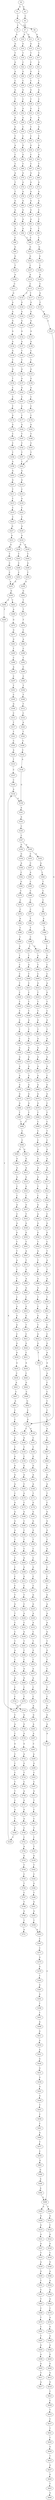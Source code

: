 strict digraph  {
	S0 -> S1 [ label = G ];
	S0 -> S2 [ label = A ];
	S1 -> S3 [ label = C ];
	S2 -> S4 [ label = C ];
	S3 -> S5 [ label = C ];
	S3 -> S6 [ label = G ];
	S4 -> S7 [ label = C ];
	S5 -> S8 [ label = G ];
	S6 -> S9 [ label = G ];
	S7 -> S10 [ label = A ];
	S7 -> S11 [ label = G ];
	S8 -> S12 [ label = G ];
	S9 -> S13 [ label = G ];
	S10 -> S14 [ label = G ];
	S11 -> S15 [ label = G ];
	S12 -> S16 [ label = T ];
	S13 -> S17 [ label = T ];
	S14 -> S18 [ label = T ];
	S15 -> S19 [ label = T ];
	S16 -> S20 [ label = G ];
	S17 -> S21 [ label = G ];
	S18 -> S22 [ label = C ];
	S19 -> S23 [ label = C ];
	S20 -> S24 [ label = A ];
	S21 -> S25 [ label = C ];
	S22 -> S26 [ label = G ];
	S23 -> S27 [ label = G ];
	S24 -> S28 [ label = C ];
	S25 -> S29 [ label = C ];
	S26 -> S30 [ label = C ];
	S27 -> S31 [ label = C ];
	S28 -> S32 [ label = G ];
	S29 -> S33 [ label = G ];
	S30 -> S34 [ label = G ];
	S31 -> S35 [ label = G ];
	S32 -> S36 [ label = T ];
	S33 -> S37 [ label = C ];
	S34 -> S38 [ label = C ];
	S35 -> S39 [ label = T ];
	S36 -> S40 [ label = G ];
	S37 -> S41 [ label = C ];
	S38 -> S42 [ label = A ];
	S39 -> S43 [ label = A ];
	S40 -> S44 [ label = G ];
	S41 -> S45 [ label = G ];
	S42 -> S46 [ label = G ];
	S43 -> S47 [ label = G ];
	S44 -> S48 [ label = G ];
	S45 -> S49 [ label = G ];
	S46 -> S50 [ label = C ];
	S47 -> S51 [ label = C ];
	S48 -> S52 [ label = T ];
	S49 -> S53 [ label = T ];
	S50 -> S54 [ label = C ];
	S51 -> S55 [ label = C ];
	S52 -> S56 [ label = A ];
	S53 -> S57 [ label = G ];
	S54 -> S58 [ label = G ];
	S55 -> S59 [ label = G ];
	S56 -> S60 [ label = C ];
	S57 -> S61 [ label = G ];
	S58 -> S62 [ label = G ];
	S59 -> S63 [ label = C ];
	S60 -> S64 [ label = T ];
	S61 -> S65 [ label = T ];
	S62 -> S66 [ label = T ];
	S63 -> S67 [ label = T ];
	S64 -> S68 [ label = A ];
	S65 -> S69 [ label = G ];
	S66 -> S70 [ label = G ];
	S67 -> S71 [ label = G ];
	S68 -> S72 [ label = T ];
	S69 -> S73 [ label = G ];
	S70 -> S74 [ label = G ];
	S71 -> S75 [ label = G ];
	S72 -> S76 [ label = T ];
	S73 -> S77 [ label = A ];
	S74 -> S78 [ label = A ];
	S75 -> S79 [ label = A ];
	S76 -> S80 [ label = G ];
	S77 -> S81 [ label = A ];
	S78 -> S82 [ label = A ];
	S79 -> S83 [ label = A ];
	S80 -> S84 [ label = G ];
	S81 -> S85 [ label = C ];
	S82 -> S86 [ label = G ];
	S83 -> S87 [ label = G ];
	S84 -> S88 [ label = A ];
	S85 -> S89 [ label = C ];
	S86 -> S90 [ label = A ];
	S87 -> S91 [ label = A ];
	S88 -> S92 [ label = A ];
	S89 -> S93 [ label = T ];
	S90 -> S94 [ label = A ];
	S91 -> S95 [ label = A ];
	S92 -> S96 [ label = C ];
	S93 -> S97 [ label = C ];
	S94 -> S98 [ label = C ];
	S95 -> S98 [ label = C ];
	S96 -> S99 [ label = G ];
	S97 -> S100 [ label = G ];
	S98 -> S101 [ label = G ];
	S99 -> S102 [ label = G ];
	S100 -> S103 [ label = G ];
	S101 -> S104 [ label = G ];
	S102 -> S105 [ label = T ];
	S103 -> S106 [ label = C ];
	S104 -> S107 [ label = C ];
	S105 -> S108 [ label = A ];
	S106 -> S109 [ label = A ];
	S107 -> S110 [ label = A ];
	S108 -> S111 [ label = C ];
	S109 -> S112 [ label = C ];
	S110 -> S113 [ label = C ];
	S111 -> S114 [ label = G ];
	S112 -> S115 [ label = G ];
	S113 -> S116 [ label = C ];
	S113 -> S117 [ label = T ];
	S114 -> S118 [ label = A ];
	S115 -> S119 [ label = C ];
	S116 -> S120 [ label = G ];
	S117 -> S121 [ label = G ];
	S118 -> S122 [ label = A ];
	S119 -> S123 [ label = G ];
	S120 -> S124 [ label = G ];
	S121 -> S125 [ label = G ];
	S122 -> S126 [ label = G ];
	S123 -> S127 [ label = C ];
	S124 -> S128 [ label = G ];
	S125 -> S129 [ label = G ];
	S126 -> S130 [ label = A ];
	S127 -> S131 [ label = G ];
	S128 -> S132 [ label = A ];
	S129 -> S133 [ label = A ];
	S130 -> S134 [ label = A ];
	S131 -> S135 [ label = C ];
	S131 -> S136 [ label = G ];
	S132 -> S137 [ label = A ];
	S133 -> S138 [ label = A ];
	S134 -> S139 [ label = G ];
	S135 -> S140 [ label = G ];
	S136 -> S141 [ label = C ];
	S137 -> S142 [ label = T ];
	S138 -> S143 [ label = C ];
	S139 -> S144 [ label = T ];
	S140 -> S145 [ label = T ];
	S141 -> S146 [ label = T ];
	S142 -> S147 [ label = T ];
	S143 -> S148 [ label = T ];
	S144 -> S149 [ label = G ];
	S145 -> S150 [ label = C ];
	S146 -> S151 [ label = G ];
	S147 -> S152 [ label = G ];
	S148 -> S153 [ label = G ];
	S149 -> S154 [ label = T ];
	S150 -> S155 [ label = G ];
	S151 -> S156 [ label = G ];
	S152 -> S157 [ label = A ];
	S153 -> S158 [ label = G ];
	S154 -> S159 [ label = C ];
	S155 -> S160 [ label = A ];
	S156 -> S161 [ label = A ];
	S157 -> S162 [ label = A ];
	S158 -> S163 [ label = A ];
	S159 -> S164 [ label = C ];
	S160 -> S165 [ label = C ];
	S161 -> S166 [ label = A ];
	S162 -> S167 [ label = C ];
	S163 -> S168 [ label = C ];
	S164 -> S169 [ label = T ];
	S165 -> S170 [ label = G ];
	S166 -> S171 [ label = T ];
	S167 -> S172 [ label = C ];
	S168 -> S173 [ label = C ];
	S169 -> S174 [ label = G ];
	S170 -> S175 [ label = C ];
	S171 -> S176 [ label = G ];
	S172 -> S177 [ label = C ];
	S173 -> S178 [ label = C ];
	S174 -> S179 [ label = G ];
	S175 -> S180 [ label = G ];
	S176 -> S181 [ label = G ];
	S177 -> S182 [ label = G ];
	S178 -> S183 [ label = G ];
	S179 -> S184 [ label = C ];
	S180 -> S185 [ label = C ];
	S181 -> S186 [ label = G ];
	S182 -> S187 [ label = T ];
	S183 -> S188 [ label = T ];
	S184 -> S189 [ label = C ];
	S185 -> S190 [ label = C ];
	S186 -> S191 [ label = G ];
	S187 -> S192 [ label = C ];
	S188 -> S193 [ label = C ];
	S189 -> S194 [ label = T ];
	S190 -> S195 [ label = T ];
	S191 -> S196 [ label = T ];
	S192 -> S197 [ label = T ];
	S193 -> S198 [ label = T ];
	S194 -> S199 [ label = G ];
	S195 -> S200 [ label = C ];
	S196 -> S201 [ label = C ];
	S197 -> S202 [ label = C ];
	S198 -> S202 [ label = C ];
	S199 -> S203 [ label = G ];
	S200 -> S204 [ label = G ];
	S201 -> S205 [ label = C ];
	S202 -> S206 [ label = G ];
	S203 -> S207 [ label = G ];
	S204 -> S208 [ label = G ];
	S205 -> S209 [ label = G ];
	S206 -> S210 [ label = G ];
	S207 -> S211 [ label = T ];
	S208 -> S212 [ label = G ];
	S209 -> S213 [ label = C ];
	S210 -> S214 [ label = C ];
	S211 -> S215 [ label = C ];
	S212 -> S216 [ label = C ];
	S213 -> S217 [ label = C ];
	S214 -> S218 [ label = A ];
	S215 -> S219 [ label = C ];
	S216 -> S220 [ label = T ];
	S217 -> S221 [ label = G ];
	S218 -> S222 [ label = C ];
	S219 -> S223 [ label = C ];
	S220 -> S224 [ label = C ];
	S221 -> S225 [ label = G ];
	S222 -> S226 [ label = C ];
	S223 -> S227 [ label = G ];
	S224 -> S228 [ label = A ];
	S225 -> S229 [ label = A ];
	S226 -> S230 [ label = G ];
	S227 -> S231 [ label = A ];
	S228 -> S232 [ label = C ];
	S229 -> S233 [ label = A ];
	S230 -> S234 [ label = A ];
	S231 -> S235 [ label = G ];
	S232 -> S236 [ label = G ];
	S233 -> S237 [ label = C ];
	S234 -> S238 [ label = G ];
	S234 -> S239 [ label = A ];
	S235 -> S240 [ label = T ];
	S236 -> S241 [ label = T ];
	S237 -> S242 [ label = T ];
	S238 -> S243 [ label = T ];
	S239 -> S244 [ label = T ];
	S240 -> S245 [ label = C ];
	S241 -> S246 [ label = C ];
	S242 -> S247 [ label = G ];
	S243 -> S248 [ label = C ];
	S244 -> S249 [ label = G ];
	S245 -> S250 [ label = C ];
	S246 -> S251 [ label = C ];
	S247 -> S252 [ label = C ];
	S248 -> S253 [ label = C ];
	S249 -> S254 [ label = T ];
	S250 -> S255 [ label = A ];
	S251 -> S256 [ label = A ];
	S252 -> S257 [ label = A ];
	S253 -> S255 [ label = A ];
	S254 -> S258 [ label = A ];
	S255 -> S259 [ label = G ];
	S256 -> S260 [ label = G ];
	S257 -> S261 [ label = A ];
	S258 -> S262 [ label = G ];
	S259 -> S263 [ label = T ];
	S259 -> S264 [ label = C ];
	S260 -> S265 [ label = C ];
	S261 -> S266 [ label = C ];
	S262 -> S267 [ label = T ];
	S263 -> S268 [ label = A ];
	S264 -> S269 [ label = T ];
	S265 -> S270 [ label = T ];
	S266 -> S271 [ label = C ];
	S267 -> S272 [ label = T ];
	S268 -> S273 [ label = G ];
	S269 -> S274 [ label = T ];
	S270 -> S274 [ label = T ];
	S271 -> S275 [ label = A ];
	S272 -> S276 [ label = T ];
	S273 -> S277 [ label = G ];
	S274 -> S278 [ label = C ];
	S275 -> S279 [ label = G ];
	S276 -> S280 [ label = C ];
	S277 -> S281 [ label = G ];
	S278 -> S282 [ label = A ];
	S279 -> S283 [ label = A ];
	S280 -> S284 [ label = A ];
	S281 -> S285 [ label = T ];
	S282 -> S286 [ label = C ];
	S283 -> S287 [ label = A ];
	S284 -> S288 [ label = C ];
	S285 -> S289 [ label = C ];
	S286 -> S290 [ label = G ];
	S287 -> S291 [ label = C ];
	S288 -> S292 [ label = T ];
	S289 -> S293 [ label = A ];
	S290 -> S294 [ label = C ];
	S291 -> S295 [ label = A ];
	S292 -> S296 [ label = C ];
	S293 -> S297 [ label = C ];
	S294 -> S298 [ label = C ];
	S295 -> S299 [ label = G ];
	S296 -> S300 [ label = C ];
	S297 -> S301 [ label = T ];
	S298 -> S302 [ label = C ];
	S299 -> S303 [ label = C ];
	S300 -> S304 [ label = T ];
	S301 -> S305 [ label = C ];
	S302 -> S306 [ label = T ];
	S303 -> S307 [ label = C ];
	S304 -> S308 [ label = T ];
	S305 -> S309 [ label = G ];
	S306 -> S310 [ label = T ];
	S307 -> S311 [ label = G ];
	S308 -> S312 [ label = T ];
	S309 -> S313 [ label = C ];
	S310 -> S314 [ label = C ];
	S311 -> S315 [ label = T ];
	S312 -> S316 [ label = C ];
	S313 -> S317 [ label = T ];
	S314 -> S318 [ label = A ];
	S315 -> S319 [ label = C ];
	S316 -> S320 [ label = A ];
	S317 -> S321 [ label = T ];
	S318 -> S322 [ label = T ];
	S319 -> S323 [ label = C ];
	S320 -> S324 [ label = T ];
	S321 -> S325 [ label = C ];
	S322 -> S326 [ label = C ];
	S323 -> S327 [ label = T ];
	S324 -> S328 [ label = C ];
	S325 -> S329 [ label = A ];
	S326 -> S330 [ label = C ];
	S327 -> S331 [ label = C ];
	S328 -> S332 [ label = C ];
	S329 -> S333 [ label = T ];
	S330 -> S334 [ label = A ];
	S331 -> S335 [ label = T ];
	S332 -> S336 [ label = A ];
	S333 -> S337 [ label = C ];
	S334 -> S338 [ label = G ];
	S335 -> S339 [ label = G ];
	S336 -> S338 [ label = G ];
	S337 -> S340 [ label = C ];
	S338 -> S341 [ label = A ];
	S339 -> S342 [ label = T ];
	S340 -> S334 [ label = A ];
	S341 -> S343 [ label = A ];
	S342 -> S344 [ label = C ];
	S343 -> S345 [ label = C ];
	S344 -> S346 [ label = G ];
	S345 -> S347 [ label = C ];
	S346 -> S348 [ label = T ];
	S347 -> S349 [ label = A ];
	S347 -> S350 [ label = G ];
	S348 -> S351 [ label = G ];
	S349 -> S352 [ label = G ];
	S349 -> S353 [ label = C ];
	S350 -> S354 [ label = G ];
	S351 -> S355 [ label = G ];
	S352 -> S356 [ label = A ];
	S353 -> S357 [ label = C ];
	S354 -> S358 [ label = A ];
	S355 -> S359 [ label = T ];
	S356 -> S360 [ label = C ];
	S357 -> S361 [ label = A ];
	S358 -> S362 [ label = C ];
	S359 -> S363 [ label = A ];
	S360 -> S364 [ label = T ];
	S361 -> S365 [ label = C ];
	S362 -> S366 [ label = G ];
	S363 -> S367 [ label = C ];
	S364 -> S368 [ label = C ];
	S365 -> S369 [ label = C ];
	S366 -> S370 [ label = C ];
	S367 -> S371 [ label = C ];
	S368 -> S372 [ label = C ];
	S369 -> S373 [ label = C ];
	S370 -> S374 [ label = C ];
	S371 -> S375 [ label = G ];
	S372 -> S376 [ label = C ];
	S373 -> S377 [ label = C ];
	S374 -> S378 [ label = C ];
	S375 -> S379 [ label = G ];
	S376 -> S380 [ label = A ];
	S377 -> S381 [ label = T ];
	S378 -> S382 [ label = A ];
	S379 -> S383 [ label = T ];
	S380 -> S384 [ label = T ];
	S381 -> S385 [ label = T ];
	S382 -> S386 [ label = T ];
	S383 -> S387 [ label = G ];
	S384 -> S388 [ label = C ];
	S385 -> S389 [ label = C ];
	S386 -> S390 [ label = C ];
	S387 -> S391 [ label = G ];
	S388 -> S392 [ label = T ];
	S389 -> S393 [ label = C ];
	S389 -> S394 [ label = G ];
	S390 -> S395 [ label = G ];
	S391 -> S396 [ label = T ];
	S392 -> S397 [ label = G ];
	S393 -> S398 [ label = T ];
	S394 -> S399 [ label = A ];
	S395 -> S400 [ label = T ];
	S396 -> S401 [ label = T ];
	S397 -> S402 [ label = C ];
	S398 -> S403 [ label = G ];
	S399 -> S404 [ label = T ];
	S400 -> S405 [ label = C ];
	S401 -> S406 [ label = A ];
	S402 -> S407 [ label = C ];
	S403 -> S408 [ label = T ];
	S404 -> S409 [ label = C ];
	S405 -> S410 [ label = C ];
	S406 -> S411 [ label = G ];
	S407 -> S412 [ label = A ];
	S408 -> S413 [ label = C ];
	S409 -> S414 [ label = G ];
	S410 -> S415 [ label = T ];
	S411 -> S416 [ label = A ];
	S412 -> S417 [ label = G ];
	S413 -> S418 [ label = C ];
	S414 -> S419 [ label = T ];
	S415 -> S420 [ label = C ];
	S416 -> S421 [ label = A ];
	S417 -> S422 [ label = T ];
	S418 -> S423 [ label = T ];
	S419 -> S424 [ label = T ];
	S420 -> S425 [ label = T ];
	S421 -> S426 [ label = G ];
	S422 -> S427 [ label = C ];
	S423 -> S428 [ label = T ];
	S424 -> S429 [ label = T ];
	S425 -> S430 [ label = T ];
	S426 -> S431 [ label = G ];
	S427 -> S432 [ label = G ];
	S428 -> S433 [ label = G ];
	S429 -> S434 [ label = G ];
	S430 -> S435 [ label = C ];
	S431 -> S436 [ label = G ];
	S432 -> S437 [ label = T ];
	S433 -> S438 [ label = T ];
	S434 -> S439 [ label = T ];
	S435 -> S440 [ label = T ];
	S436 -> S441 [ label = G ];
	S437 -> S442 [ label = A ];
	S438 -> S443 [ label = A ];
	S439 -> S444 [ label = A ];
	S440 -> S445 [ label = C ];
	S441 -> S446 [ label = G ];
	S442 -> S447 [ label = A ];
	S443 -> S448 [ label = G ];
	S444 -> S449 [ label = G ];
	S445 -> S450 [ label = G ];
	S446 -> S451 [ label = T ];
	S447 -> S452 [ label = G ];
	S448 -> S453 [ label = G ];
	S449 -> S454 [ label = G ];
	S450 -> S455 [ label = G ];
	S451 -> S456 [ label = C ];
	S452 -> S457 [ label = A ];
	S453 -> S458 [ label = A ];
	S454 -> S459 [ label = A ];
	S455 -> S460 [ label = A ];
	S456 -> S461 [ label = C ];
	S457 -> S462 [ label = C ];
	S458 -> S463 [ label = G ];
	S459 -> S464 [ label = A ];
	S460 -> S465 [ label = G ];
	S461 -> S466 [ label = G ];
	S462 -> S467 [ label = G ];
	S463 -> S468 [ label = A ];
	S464 -> S469 [ label = A ];
	S465 -> S470 [ label = A ];
	S466 -> S471 [ label = T ];
	S467 -> S472 [ label = G ];
	S468 -> S473 [ label = G ];
	S469 -> S474 [ label = G ];
	S470 -> S475 [ label = G ];
	S471 -> S476 [ label = C ];
	S472 -> S477 [ label = C ];
	S473 -> S478 [ label = G ];
	S474 -> S479 [ label = G ];
	S475 -> S480 [ label = G ];
	S476 -> S481 [ label = G ];
	S477 -> S482 [ label = T ];
	S478 -> S483 [ label = T ];
	S479 -> S484 [ label = T ];
	S480 -> S485 [ label = T ];
	S481 -> S486 [ label = G ];
	S482 -> S487 [ label = C ];
	S483 -> S488 [ label = C ];
	S484 -> S489 [ label = C ];
	S485 -> S488 [ label = C ];
	S486 -> S490 [ label = A ];
	S487 -> S491 [ label = T ];
	S488 -> S492 [ label = C ];
	S489 -> S493 [ label = C ];
	S490 -> S494 [ label = A ];
	S491 -> S495 [ label = C ];
	S492 -> S496 [ label = C ];
	S493 -> S497 [ label = C ];
	S494 -> S498 [ label = C ];
	S495 -> S499 [ label = G ];
	S496 -> S500 [ label = A ];
	S496 -> S501 [ label = G ];
	S497 -> S502 [ label = G ];
	S498 -> S503 [ label = A ];
	S498 -> S504 [ label = T ];
	S499 -> S505 [ label = A ];
	S500 -> S506 [ label = G ];
	S501 -> S507 [ label = G ];
	S502 -> S508 [ label = A ];
	S503 -> S509 [ label = G ];
	S504 -> S510 [ label = A ];
	S505 -> S511 [ label = A ];
	S506 -> S512 [ label = A ];
	S507 -> S513 [ label = A ];
	S508 -> S514 [ label = A ];
	S509 -> S515 [ label = G ];
	S510 -> S516 [ label = C ];
	S511 -> S517 [ label = G ];
	S512 -> S518 [ label = G ];
	S513 -> S519 [ label = G ];
	S514 -> S520 [ label = G ];
	S515 -> S521 [ label = A ];
	S516 -> S522 [ label = A ];
	S517 -> S523 [ label = T ];
	S518 -> S524 [ label = C ];
	S519 -> S525 [ label = G ];
	S520 -> S526 [ label = T ];
	S521 -> S527 [ label = A ];
	S522 -> S528 [ label = A ];
	S523 -> S529 [ label = C ];
	S524 -> S530 [ label = C ];
	S525 -> S531 [ label = C ];
	S526 -> S532 [ label = C ];
	S527 -> S533 [ label = T ];
	S528 -> S534 [ label = C ];
	S529 -> S535 [ label = G ];
	S530 -> S536 [ label = A ];
	S531 -> S537 [ label = G ];
	S532 -> S538 [ label = G ];
	S533 -> S539 [ label = A ];
	S534 -> S540 [ label = G ];
	S535 -> S541 [ label = C ];
	S536 -> S542 [ label = C ];
	S537 -> S543 [ label = T ];
	S538 -> S544 [ label = A ];
	S539 -> S545 [ label = G ];
	S540 -> S546 [ label = A ];
	S541 -> S547 [ label = G ];
	S542 -> S548 [ label = G ];
	S543 -> S549 [ label = G ];
	S544 -> S550 [ label = G ];
	S545 -> S551 [ label = T ];
	S546 -> S552 [ label = A ];
	S547 -> S553 [ label = G ];
	S548 -> S554 [ label = G ];
	S549 -> S555 [ label = G ];
	S550 -> S556 [ label = G ];
	S551 -> S557 [ label = C ];
	S552 -> S558 [ label = A ];
	S553 -> S559 [ label = C ];
	S554 -> S560 [ label = T ];
	S555 -> S561 [ label = T ];
	S556 -> S562 [ label = T ];
	S557 -> S563 [ label = T ];
	S558 -> S564 [ label = A ];
	S559 -> S565 [ label = T ];
	S560 -> S566 [ label = T ];
	S561 -> S567 [ label = A ];
	S562 -> S568 [ label = A ];
	S563 -> S569 [ label = C ];
	S564 -> S570 [ label = C ];
	S565 -> S571 [ label = A ];
	S566 -> S572 [ label = A ];
	S567 -> S573 [ label = T ];
	S568 -> S574 [ label = T ];
	S569 -> S575 [ label = T ];
	S570 -> S576 [ label = A ];
	S571 -> S577 [ label = T ];
	S572 -> S578 [ label = C ];
	S573 -> S579 [ label = G ];
	S574 -> S580 [ label = A ];
	S575 -> S581 [ label = C ];
	S576 -> S582 [ label = G ];
	S577 -> S583 [ label = A ];
	S578 -> S584 [ label = T ];
	S579 -> S585 [ label = A ];
	S580 -> S586 [ label = A ];
	S581 -> S587 [ label = T ];
	S582 -> S588 [ label = A ];
	S583 -> S589 [ label = G ];
	S584 -> S590 [ label = G ];
	S585 -> S591 [ label = G ];
	S586 -> S592 [ label = G ];
	S587 -> S593 [ label = G ];
	S588 -> S594 [ label = A ];
	S589 -> S595 [ label = T ];
	S590 -> S596 [ label = C ];
	S591 -> S597 [ label = C ];
	S592 -> S598 [ label = T ];
	S593 -> S599 [ label = A ];
	S594 -> S600 [ label = G ];
	S595 -> S601 [ label = A ];
	S596 -> S602 [ label = A ];
	S597 -> S603 [ label = G ];
	S598 -> S604 [ label = C ];
	S599 -> S605 [ label = G ];
	S600 -> S606 [ label = G ];
	S601 -> S607 [ label = G ];
	S602 -> S608 [ label = G ];
	S603 -> S609 [ label = G ];
	S604 -> S610 [ label = G ];
	S605 -> S611 [ label = T ];
	S606 -> S612 [ label = G ];
	S607 -> S613 [ label = C ];
	S608 -> S614 [ label = A ];
	S609 -> S615 [ label = T ];
	S610 -> S616 [ label = T ];
	S611 -> S617 [ label = A ];
	S612 -> S618 [ label = G ];
	S613 -> S619 [ label = C ];
	S614 -> S620 [ label = C ];
	S615 -> S621 [ label = C ];
	S616 -> S622 [ label = G ];
	S618 -> S623 [ label = T ];
	S619 -> S624 [ label = G ];
	S620 -> S625 [ label = G ];
	S621 -> S626 [ label = G ];
	S622 -> S627 [ label = G ];
	S623 -> S628 [ label = C ];
	S624 -> S629 [ label = A ];
	S625 -> S630 [ label = G ];
	S626 -> S631 [ label = C ];
	S627 -> S632 [ label = T ];
	S628 -> S633 [ label = T ];
	S629 -> S634 [ label = A ];
	S630 -> S635 [ label = A ];
	S631 -> S636 [ label = A ];
	S632 -> S363 [ label = A ];
	S633 -> S637 [ label = C ];
	S634 -> S638 [ label = A ];
	S635 -> S639 [ label = C ];
	S636 -> S640 [ label = C ];
	S637 -> S641 [ label = T ];
	S638 -> S642 [ label = C ];
	S639 -> S643 [ label = A ];
	S640 -> S644 [ label = G ];
	S641 -> S645 [ label = C ];
	S642 -> S646 [ label = C ];
	S643 -> S647 [ label = C ];
	S644 -> S648 [ label = C ];
	S645 -> S649 [ label = G ];
	S646 -> S650 [ label = C ];
	S647 -> S651 [ label = A ];
	S648 -> S652 [ label = G ];
	S649 -> S653 [ label = T ];
	S650 -> S654 [ label = C ];
	S651 -> S655 [ label = C ];
	S652 -> S656 [ label = C ];
	S653 -> S657 [ label = G ];
	S654 -> S658 [ label = G ];
	S655 -> S659 [ label = C ];
	S656 -> S131 [ label = G ];
	S657 -> S660 [ label = G ];
	S658 -> S661 [ label = A ];
	S659 -> S662 [ label = T ];
	S660 -> S663 [ label = T ];
	S661 -> S664 [ label = C ];
	S662 -> S665 [ label = C ];
	S663 -> S666 [ label = A ];
	S664 -> S667 [ label = T ];
	S665 -> S668 [ label = T ];
	S667 -> S669 [ label = A ];
	S668 -> S670 [ label = A ];
	S669 -> S671 [ label = G ];
	S670 -> S672 [ label = G ];
	S671 -> S673 [ label = A ];
	S672 -> S674 [ label = A ];
	S673 -> S675 [ label = A ];
	S674 -> S676 [ label = A ];
	S675 -> S677 [ label = T ];
	S676 -> S678 [ label = C ];
	S677 -> S679 [ label = C ];
	S678 -> S680 [ label = G ];
	S679 -> S681 [ label = G ];
	S680 -> S682 [ label = A ];
	S681 -> S683 [ label = G ];
	S682 -> S684 [ label = G ];
	S683 -> S685 [ label = G ];
	S684 -> S686 [ label = G ];
	S685 -> S687 [ label = T ];
	S686 -> S688 [ label = T ];
	S687 -> S689 [ label = A ];
	S688 -> S690 [ label = G ];
	S689 -> S691 [ label = T ];
	S690 -> S692 [ label = T ];
	S691 -> S693 [ label = C ];
	S692 -> S694 [ label = C ];
	S693 -> S695 [ label = C ];
	S694 -> S696 [ label = C ];
	S695 -> S697 [ label = C ];
	S696 -> S698 [ label = C ];
	S697 -> S699 [ label = G ];
	S698 -> S700 [ label = T ];
	S699 -> S701 [ label = A ];
	S700 -> S702 [ label = G ];
	S701 -> S703 [ label = A ];
	S702 -> S704 [ label = T ];
	S703 -> S705 [ label = A ];
	S704 -> S706 [ label = C ];
	S705 -> S707 [ label = G ];
	S706 -> S708 [ label = C ];
	S707 -> S709 [ label = T ];
	S708 -> S710 [ label = T ];
	S709 -> S711 [ label = G ];
	S710 -> S712 [ label = A ];
	S711 -> S713 [ label = T ];
	S712 -> S714 [ label = C ];
	S713 -> S715 [ label = C ];
	S714 -> S716 [ label = T ];
	S715 -> S717 [ label = G ];
	S716 -> S718 [ label = A ];
	S717 -> S719 [ label = T ];
	S718 -> S720 [ label = C ];
	S719 -> S721 [ label = C ];
	S720 -> S722 [ label = C ];
	S721 -> S723 [ label = G ];
	S722 -> S724 [ label = A ];
	S723 -> S725 [ label = G ];
	S724 -> S726 [ label = G ];
	S725 -> S727 [ label = A ];
	S726 -> S728 [ label = G ];
	S727 -> S729 [ label = A ];
	S728 -> S730 [ label = A ];
	S729 -> S498 [ label = C ];
	S730 -> S731 [ label = G ];
	S731 -> S732 [ label = A ];
	S732 -> S733 [ label = G ];
	S733 -> S734 [ label = T ];
	S734 -> S735 [ label = C ];
	S735 -> S736 [ label = A ];
	S736 -> S737 [ label = G ];
	S737 -> S738 [ label = G ];
	S738 -> S739 [ label = A ];
	S739 -> S740 [ label = C ];
	S740 -> S741 [ label = C ];
	S741 -> S742 [ label = A ];
	S742 -> S743 [ label = G ];
	S743 -> S744 [ label = T ];
	S744 -> S745 [ label = C ];
	S745 -> S746 [ label = T ];
	S746 -> S747 [ label = C ];
	S747 -> S748 [ label = T ];
	S748 -> S749 [ label = G ];
	S749 -> S750 [ label = T ];
	S750 -> S751 [ label = A ];
}
